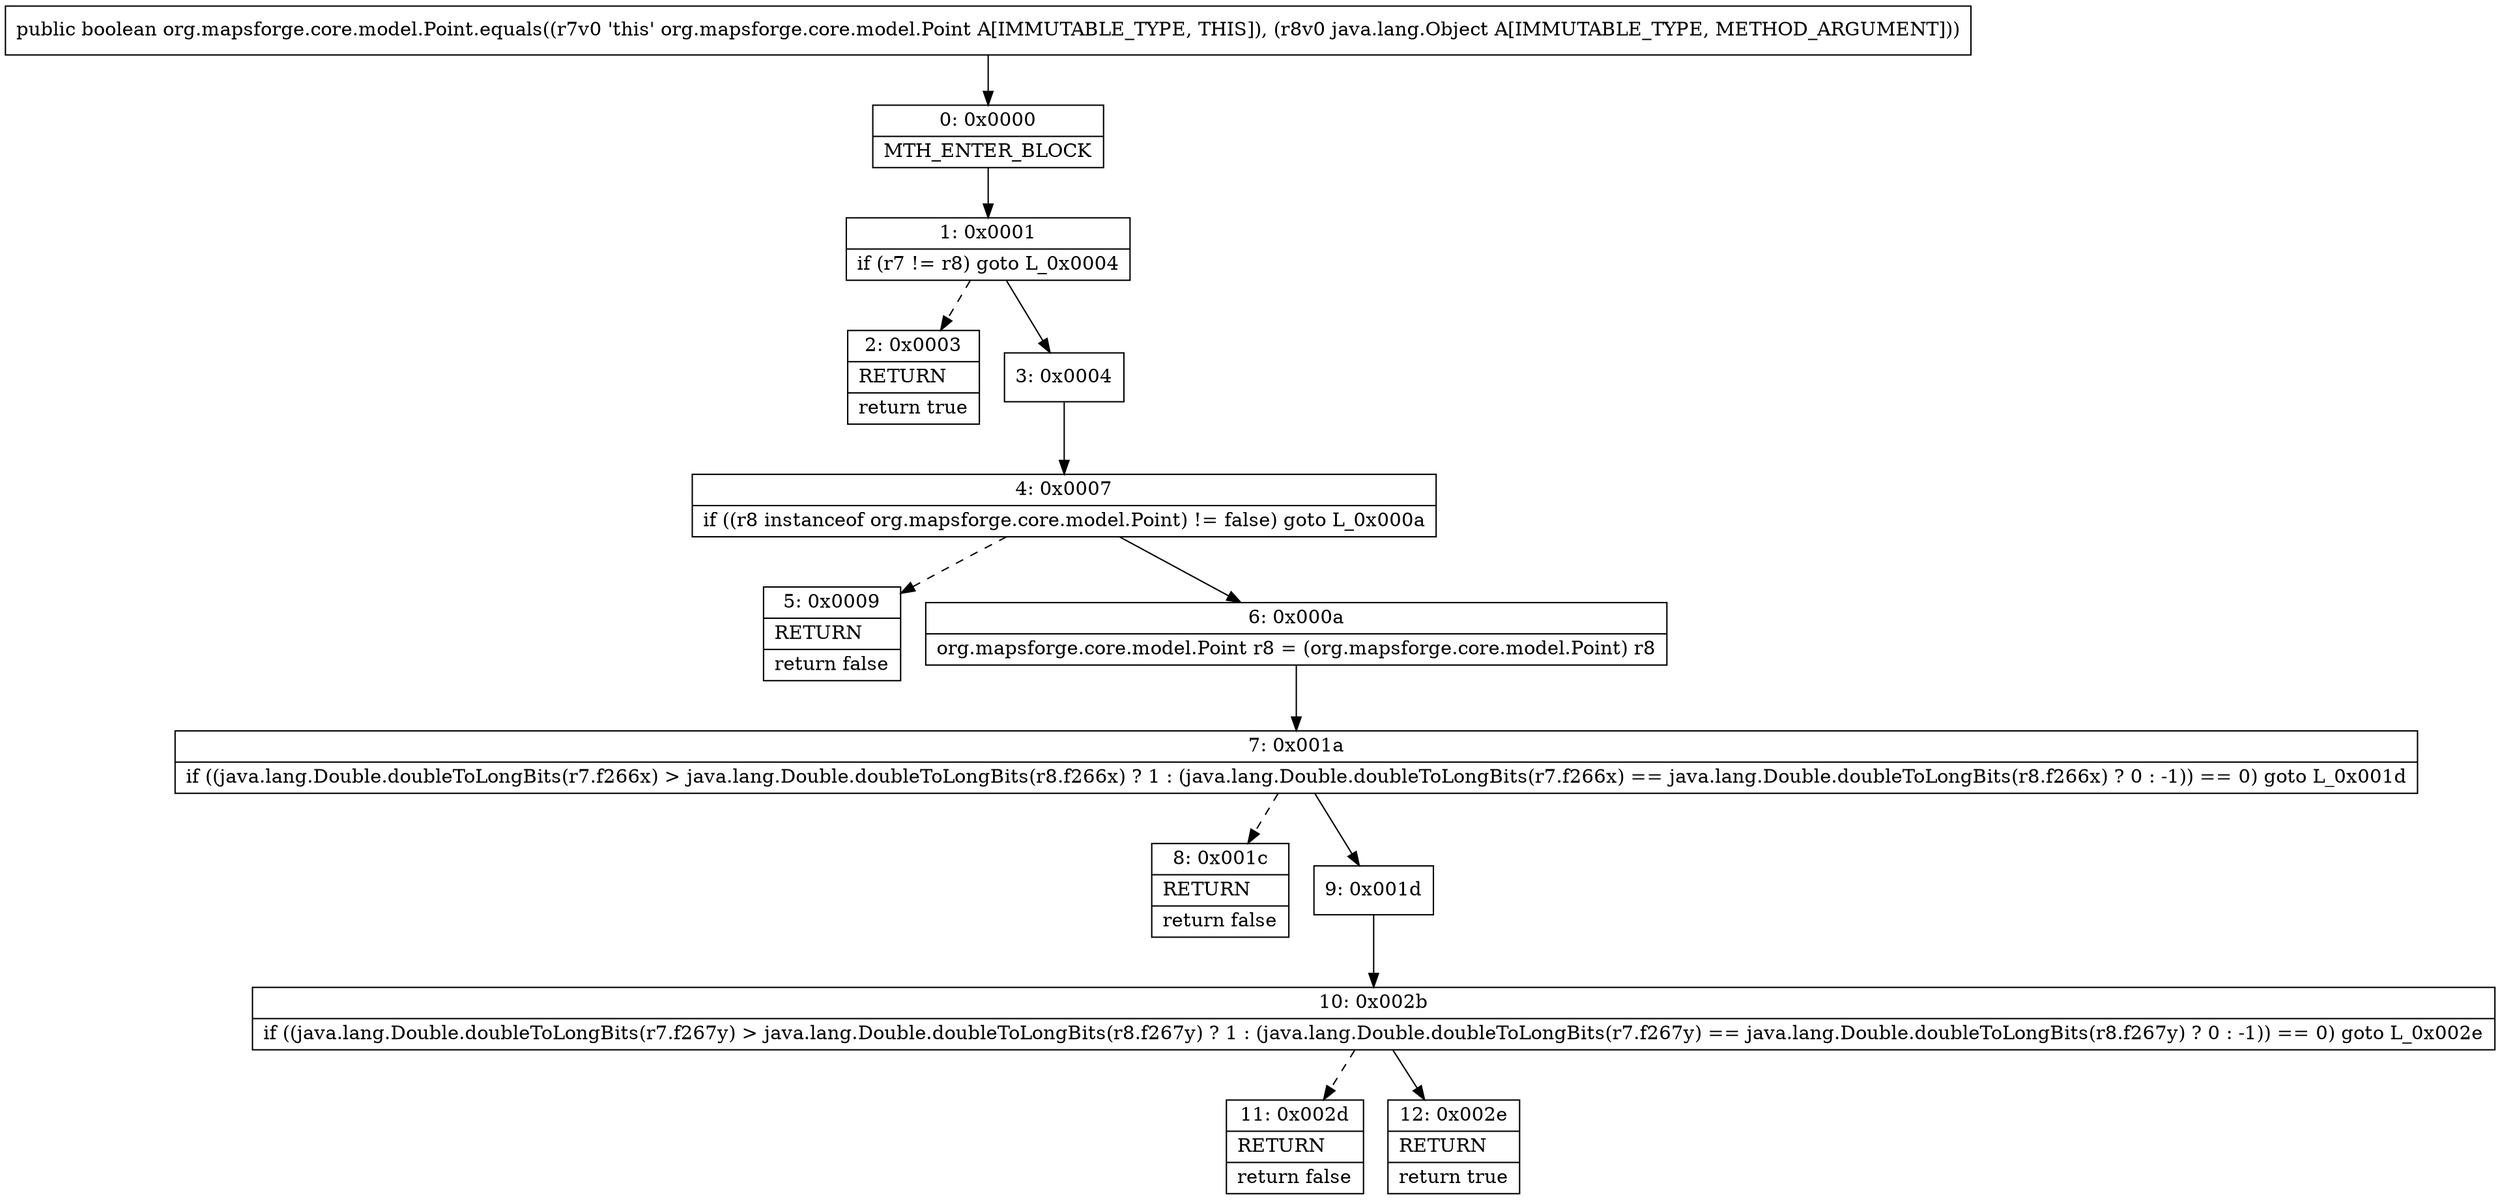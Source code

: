 digraph "CFG fororg.mapsforge.core.model.Point.equals(Ljava\/lang\/Object;)Z" {
Node_0 [shape=record,label="{0\:\ 0x0000|MTH_ENTER_BLOCK\l}"];
Node_1 [shape=record,label="{1\:\ 0x0001|if (r7 != r8) goto L_0x0004\l}"];
Node_2 [shape=record,label="{2\:\ 0x0003|RETURN\l|return true\l}"];
Node_3 [shape=record,label="{3\:\ 0x0004}"];
Node_4 [shape=record,label="{4\:\ 0x0007|if ((r8 instanceof org.mapsforge.core.model.Point) != false) goto L_0x000a\l}"];
Node_5 [shape=record,label="{5\:\ 0x0009|RETURN\l|return false\l}"];
Node_6 [shape=record,label="{6\:\ 0x000a|org.mapsforge.core.model.Point r8 = (org.mapsforge.core.model.Point) r8\l}"];
Node_7 [shape=record,label="{7\:\ 0x001a|if ((java.lang.Double.doubleToLongBits(r7.f266x) \> java.lang.Double.doubleToLongBits(r8.f266x) ? 1 : (java.lang.Double.doubleToLongBits(r7.f266x) == java.lang.Double.doubleToLongBits(r8.f266x) ? 0 : \-1)) == 0) goto L_0x001d\l}"];
Node_8 [shape=record,label="{8\:\ 0x001c|RETURN\l|return false\l}"];
Node_9 [shape=record,label="{9\:\ 0x001d}"];
Node_10 [shape=record,label="{10\:\ 0x002b|if ((java.lang.Double.doubleToLongBits(r7.f267y) \> java.lang.Double.doubleToLongBits(r8.f267y) ? 1 : (java.lang.Double.doubleToLongBits(r7.f267y) == java.lang.Double.doubleToLongBits(r8.f267y) ? 0 : \-1)) == 0) goto L_0x002e\l}"];
Node_11 [shape=record,label="{11\:\ 0x002d|RETURN\l|return false\l}"];
Node_12 [shape=record,label="{12\:\ 0x002e|RETURN\l|return true\l}"];
MethodNode[shape=record,label="{public boolean org.mapsforge.core.model.Point.equals((r7v0 'this' org.mapsforge.core.model.Point A[IMMUTABLE_TYPE, THIS]), (r8v0 java.lang.Object A[IMMUTABLE_TYPE, METHOD_ARGUMENT])) }"];
MethodNode -> Node_0;
Node_0 -> Node_1;
Node_1 -> Node_2[style=dashed];
Node_1 -> Node_3;
Node_3 -> Node_4;
Node_4 -> Node_5[style=dashed];
Node_4 -> Node_6;
Node_6 -> Node_7;
Node_7 -> Node_8[style=dashed];
Node_7 -> Node_9;
Node_9 -> Node_10;
Node_10 -> Node_11[style=dashed];
Node_10 -> Node_12;
}

